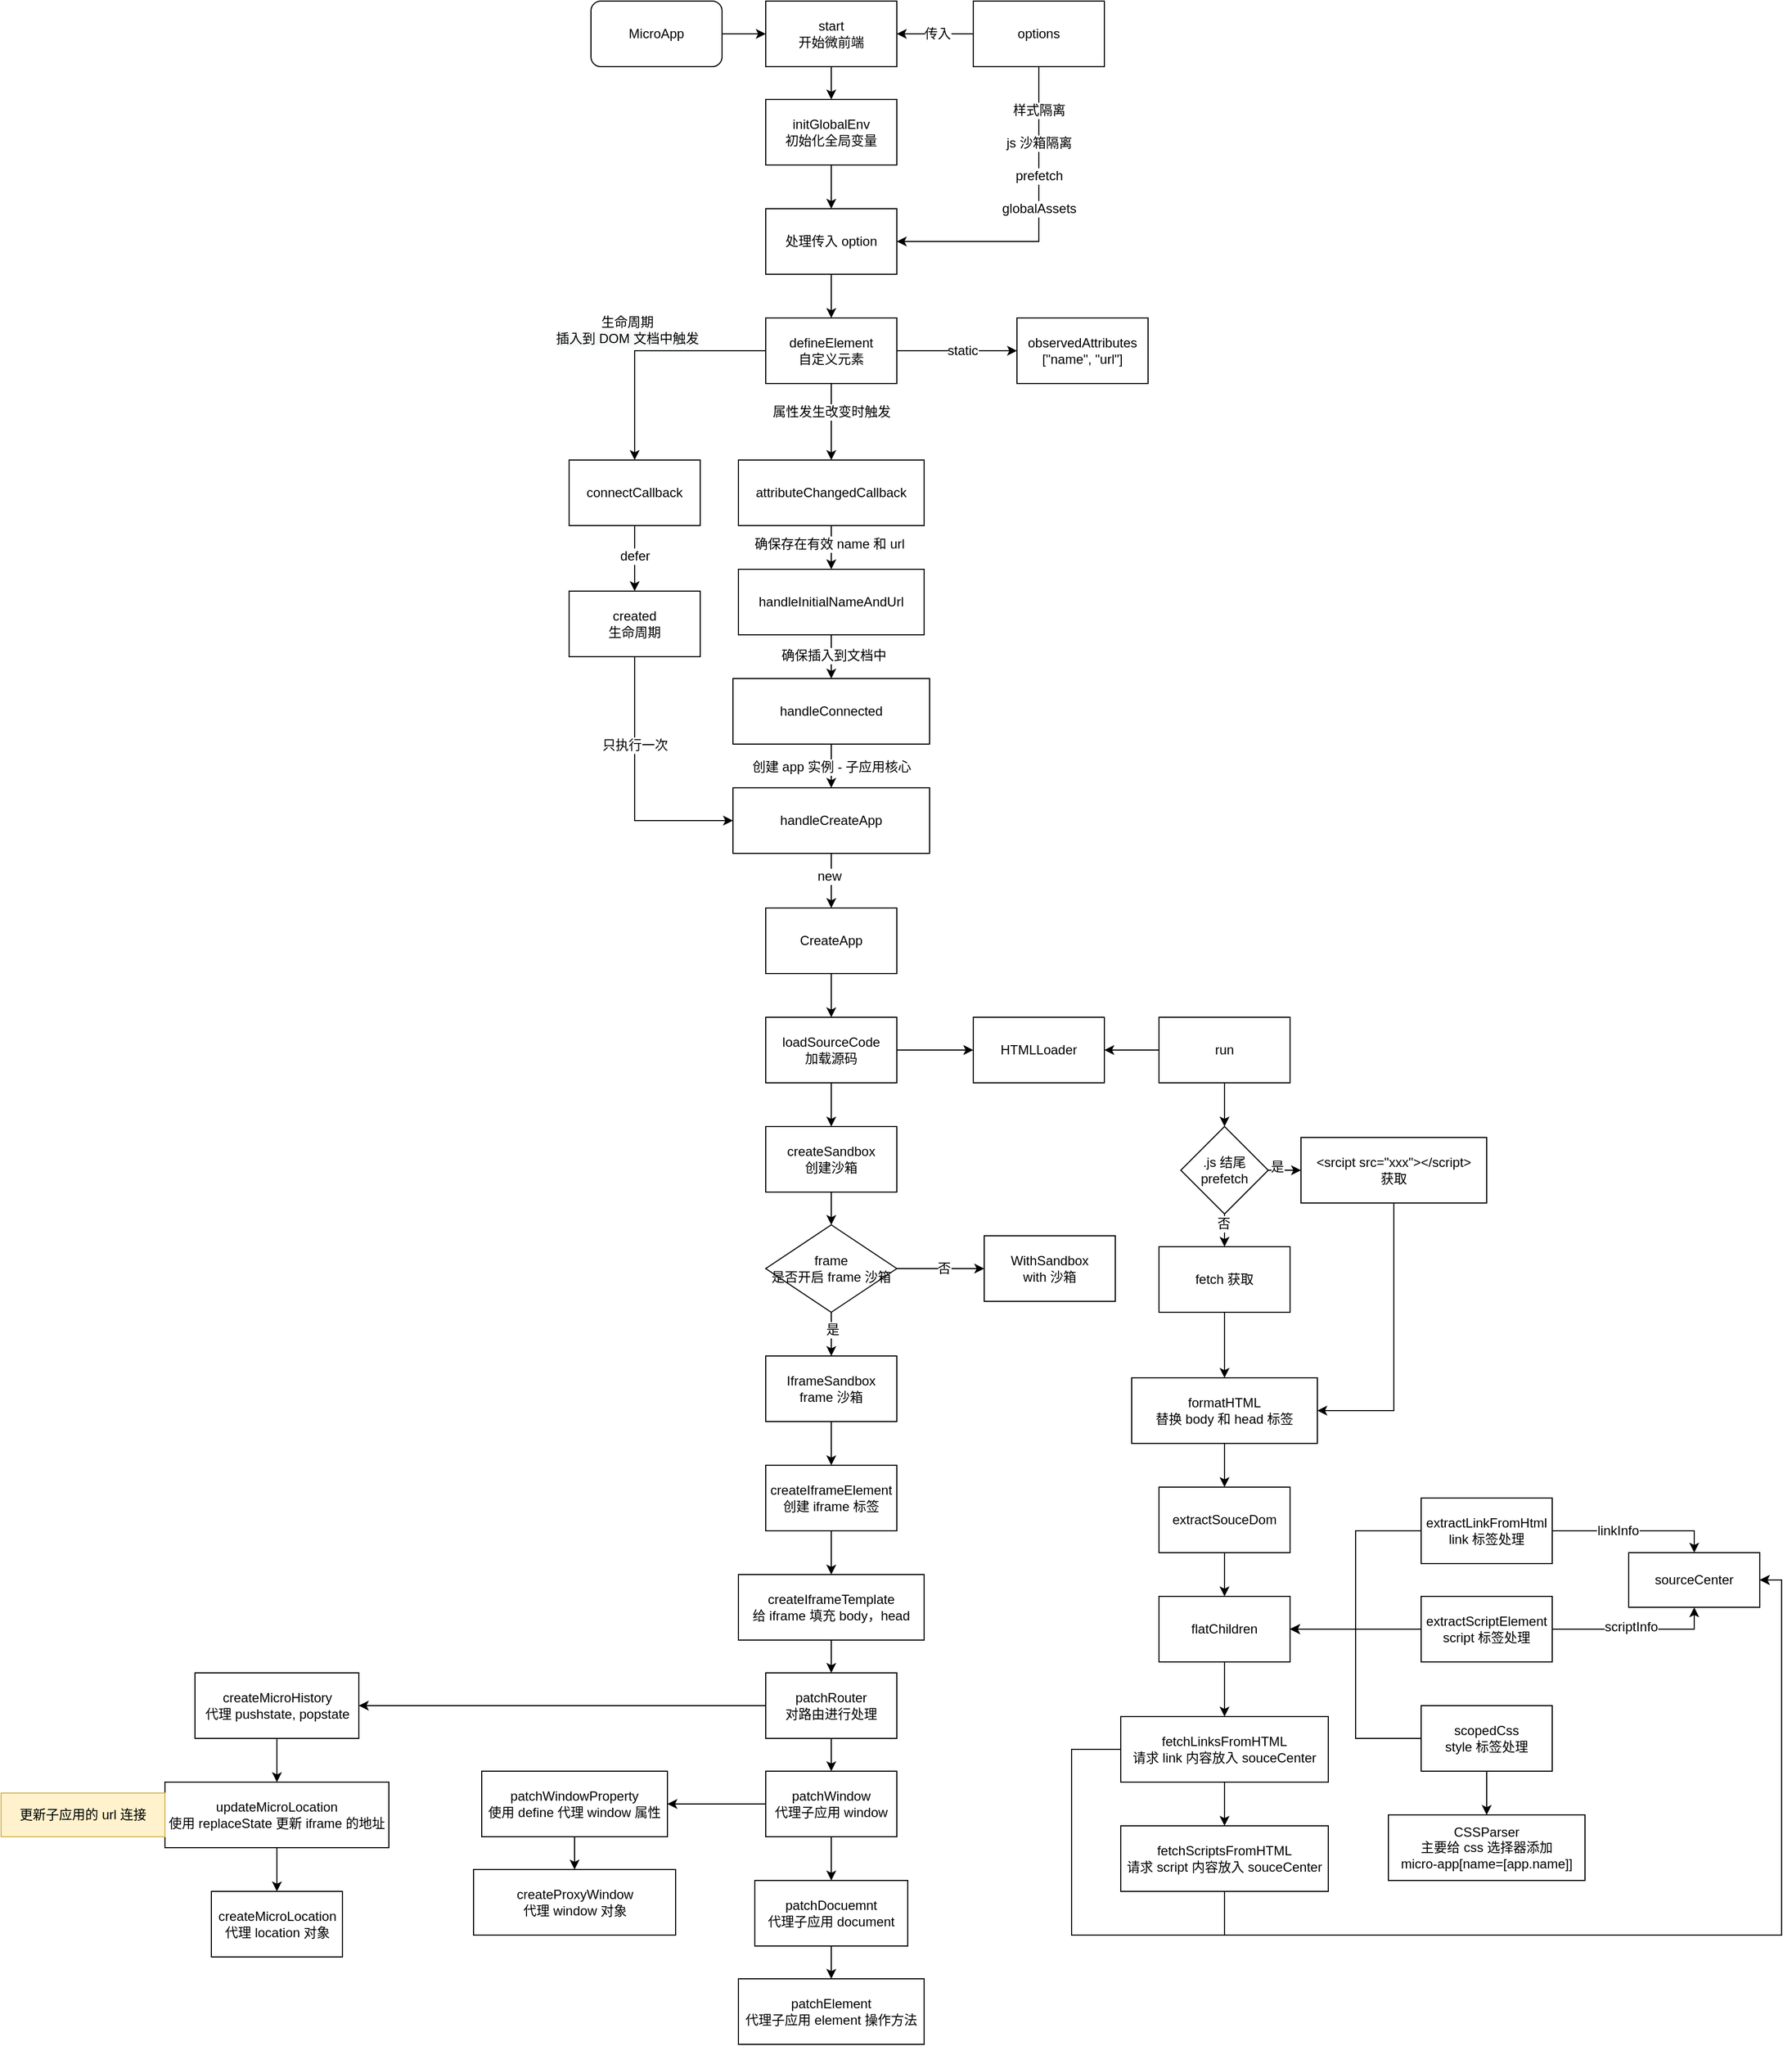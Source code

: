 <mxfile version="12.2.4" pages="1"><diagram id="gnqzPdNYeyF10bEc7W7B" name="Page-1"><mxGraphModel dx="1627" dy="432" grid="1" gridSize="10" guides="1" tooltips="1" connect="1" arrows="1" fold="1" page="1" pageScale="1" pageWidth="827" pageHeight="1169" math="0" shadow="0"><root><mxCell id="0"/><mxCell id="1" parent="0"/><mxCell id="4" style="edgeStyle=orthogonalEdgeStyle;rounded=0;orthogonalLoop=1;jettySize=auto;html=1;" parent="1" source="2" target="3" edge="1"><mxGeometry relative="1" as="geometry"/></mxCell><mxCell id="2" value="MicroApp" style="rounded=1;whiteSpace=wrap;html=1;" parent="1" vertex="1"><mxGeometry x="90" y="120" width="120" height="60" as="geometry"/></mxCell><mxCell id="6" style="edgeStyle=orthogonalEdgeStyle;rounded=0;orthogonalLoop=1;jettySize=auto;html=1;" parent="1" source="3" target="5" edge="1"><mxGeometry relative="1" as="geometry"/></mxCell><mxCell id="3" value="start&lt;br&gt;开始微前端" style="rounded=0;whiteSpace=wrap;html=1;" parent="1" vertex="1"><mxGeometry x="250" y="120" width="120" height="60" as="geometry"/></mxCell><mxCell id="11" style="edgeStyle=orthogonalEdgeStyle;rounded=0;orthogonalLoop=1;jettySize=auto;html=1;" parent="1" source="5" target="10" edge="1"><mxGeometry relative="1" as="geometry"/></mxCell><mxCell id="5" value="initGlobalEnv&lt;br&gt;初始化全局变量" style="rounded=0;whiteSpace=wrap;html=1;" parent="1" vertex="1"><mxGeometry x="250" y="210" width="120" height="60" as="geometry"/></mxCell><mxCell id="9" style="edgeStyle=orthogonalEdgeStyle;rounded=0;orthogonalLoop=1;jettySize=auto;html=1;entryX=1;entryY=0.5;entryDx=0;entryDy=0;" parent="1" source="8" target="3" edge="1"><mxGeometry relative="1" as="geometry"/></mxCell><mxCell id="13" value="传入" style="text;html=1;resizable=0;points=[];align=center;verticalAlign=middle;labelBackgroundColor=#ffffff;" parent="9" vertex="1" connectable="0"><mxGeometry x="-0.048" relative="1" as="geometry"><mxPoint as="offset"/></mxGeometry></mxCell><mxCell id="12" style="edgeStyle=orthogonalEdgeStyle;rounded=0;orthogonalLoop=1;jettySize=auto;html=1;entryX=1;entryY=0.5;entryDx=0;entryDy=0;" parent="1" source="8" target="10" edge="1"><mxGeometry relative="1" as="geometry"><Array as="points"><mxPoint x="500" y="340"/></Array></mxGeometry></mxCell><mxCell id="14" value="样式隔离" style="text;html=1;resizable=0;points=[];align=center;verticalAlign=middle;labelBackgroundColor=#ffffff;" parent="12" vertex="1" connectable="0"><mxGeometry x="-0.622" y="1" relative="1" as="geometry"><mxPoint x="-1" y="-15" as="offset"/></mxGeometry></mxCell><mxCell id="15" value="js 沙箱隔离" style="text;html=1;resizable=0;points=[];align=center;verticalAlign=middle;labelBackgroundColor=#ffffff;" parent="12" vertex="1" connectable="0"><mxGeometry x="-0.408" y="3" relative="1" as="geometry"><mxPoint x="-3" y="-16" as="offset"/></mxGeometry></mxCell><mxCell id="16" value="prefetch" style="text;html=1;resizable=0;points=[];align=center;verticalAlign=middle;labelBackgroundColor=#ffffff;" parent="12" vertex="1" connectable="0"><mxGeometry x="-0.194" y="2" relative="1" as="geometry"><mxPoint x="-2" y="-17" as="offset"/></mxGeometry></mxCell><mxCell id="17" value="globalAssets" style="text;html=1;resizable=0;points=[];align=center;verticalAlign=middle;labelBackgroundColor=#ffffff;" parent="12" vertex="1" connectable="0"><mxGeometry x="-0.049" y="3" relative="1" as="geometry"><mxPoint x="-3" y="-8" as="offset"/></mxGeometry></mxCell><mxCell id="8" value="options" style="rounded=0;whiteSpace=wrap;html=1;" parent="1" vertex="1"><mxGeometry x="440" y="120" width="120" height="60" as="geometry"/></mxCell><mxCell id="19" style="edgeStyle=orthogonalEdgeStyle;rounded=0;orthogonalLoop=1;jettySize=auto;html=1;" parent="1" source="10" target="18" edge="1"><mxGeometry relative="1" as="geometry"/></mxCell><mxCell id="10" value="处理传入 option" style="rounded=0;whiteSpace=wrap;html=1;" parent="1" vertex="1"><mxGeometry x="250" y="310" width="120" height="60" as="geometry"/></mxCell><mxCell id="21" style="edgeStyle=orthogonalEdgeStyle;rounded=0;orthogonalLoop=1;jettySize=auto;html=1;" parent="1" source="18" target="20" edge="1"><mxGeometry relative="1" as="geometry"/></mxCell><mxCell id="22" value="生命周期&lt;br&gt;&lt;span style=&quot;background-color: rgb(248 , 249 , 250)&quot;&gt;插入到 DOM 文档中触发&lt;/span&gt;" style="text;html=1;resizable=0;points=[];align=center;verticalAlign=middle;labelBackgroundColor=#ffffff;" parent="21" vertex="1" connectable="0"><mxGeometry x="0.097" y="20" relative="1" as="geometry"><mxPoint x="-27" y="-20" as="offset"/></mxGeometry></mxCell><mxCell id="24" style="edgeStyle=orthogonalEdgeStyle;rounded=0;orthogonalLoop=1;jettySize=auto;html=1;" parent="1" source="18" target="23" edge="1"><mxGeometry relative="1" as="geometry"/></mxCell><mxCell id="25" value="static" style="text;html=1;resizable=0;points=[];align=center;verticalAlign=middle;labelBackgroundColor=#ffffff;" parent="24" vertex="1" connectable="0"><mxGeometry x="-0.133" y="-2" relative="1" as="geometry"><mxPoint x="12" y="-2" as="offset"/></mxGeometry></mxCell><mxCell id="27" style="edgeStyle=orthogonalEdgeStyle;rounded=0;orthogonalLoop=1;jettySize=auto;html=1;" parent="1" source="18" target="26" edge="1"><mxGeometry relative="1" as="geometry"/></mxCell><mxCell id="28" value="属性发生改变时触发" style="text;html=1;resizable=0;points=[];align=center;verticalAlign=middle;labelBackgroundColor=#ffffff;" parent="27" vertex="1" connectable="0"><mxGeometry x="-0.252" relative="1" as="geometry"><mxPoint as="offset"/></mxGeometry></mxCell><mxCell id="18" value="defineElement&lt;br&gt;自定义元素" style="rounded=0;whiteSpace=wrap;html=1;" parent="1" vertex="1"><mxGeometry x="250" y="410" width="120" height="60" as="geometry"/></mxCell><mxCell id="39" style="edgeStyle=orthogonalEdgeStyle;rounded=0;orthogonalLoop=1;jettySize=auto;html=1;" parent="1" source="20" target="38" edge="1"><mxGeometry relative="1" as="geometry"/></mxCell><mxCell id="40" value="defer" style="text;html=1;resizable=0;points=[];align=center;verticalAlign=middle;labelBackgroundColor=#ffffff;" parent="39" vertex="1" connectable="0"><mxGeometry x="-0.081" relative="1" as="geometry"><mxPoint as="offset"/></mxGeometry></mxCell><mxCell id="20" value="connectCallback" style="rounded=0;whiteSpace=wrap;html=1;" parent="1" vertex="1"><mxGeometry x="70" y="540" width="120" height="60" as="geometry"/></mxCell><mxCell id="23" value="observedAttributes&lt;br&gt;[&quot;name&quot;, &quot;url&quot;]" style="rounded=0;whiteSpace=wrap;html=1;" parent="1" vertex="1"><mxGeometry x="480" y="410" width="120" height="60" as="geometry"/></mxCell><mxCell id="30" style="edgeStyle=orthogonalEdgeStyle;rounded=0;orthogonalLoop=1;jettySize=auto;html=1;" parent="1" source="26" target="29" edge="1"><mxGeometry relative="1" as="geometry"/></mxCell><mxCell id="35" value="确保存在有效 name 和 url" style="text;html=1;resizable=0;points=[];align=center;verticalAlign=middle;labelBackgroundColor=#ffffff;" parent="30" vertex="1" connectable="0"><mxGeometry x="-0.187" y="-2" relative="1" as="geometry"><mxPoint as="offset"/></mxGeometry></mxCell><mxCell id="26" value="attributeChangedCallback&lt;br&gt;" style="rounded=0;whiteSpace=wrap;html=1;" parent="1" vertex="1"><mxGeometry x="225" y="540" width="170" height="60" as="geometry"/></mxCell><mxCell id="32" style="edgeStyle=orthogonalEdgeStyle;rounded=0;orthogonalLoop=1;jettySize=auto;html=1;" parent="1" source="29" target="31" edge="1"><mxGeometry relative="1" as="geometry"/></mxCell><mxCell id="36" value="确保插入到文档中" style="text;html=1;resizable=0;points=[];align=center;verticalAlign=middle;labelBackgroundColor=#ffffff;" parent="32" vertex="1" connectable="0"><mxGeometry x="-0.087" y="2" relative="1" as="geometry"><mxPoint as="offset"/></mxGeometry></mxCell><mxCell id="29" value="handleInitialNameAndUrl" style="rounded=0;whiteSpace=wrap;html=1;" parent="1" vertex="1"><mxGeometry x="225" y="640" width="170" height="60" as="geometry"/></mxCell><mxCell id="34" style="edgeStyle=orthogonalEdgeStyle;rounded=0;orthogonalLoop=1;jettySize=auto;html=1;" parent="1" source="31" target="33" edge="1"><mxGeometry relative="1" as="geometry"/></mxCell><mxCell id="37" value="创建 app 实例 - 子应用核心" style="text;html=1;resizable=0;points=[];align=center;verticalAlign=middle;labelBackgroundColor=#ffffff;" parent="34" vertex="1" connectable="0"><mxGeometry x="-0.287" y="3" relative="1" as="geometry"><mxPoint x="-3" y="6" as="offset"/></mxGeometry></mxCell><mxCell id="31" value="handleConnected" style="rounded=0;whiteSpace=wrap;html=1;" parent="1" vertex="1"><mxGeometry x="220" y="740" width="180" height="60" as="geometry"/></mxCell><mxCell id="44" style="edgeStyle=orthogonalEdgeStyle;rounded=0;orthogonalLoop=1;jettySize=auto;html=1;" parent="1" source="33" target="43" edge="1"><mxGeometry relative="1" as="geometry"/></mxCell><mxCell id="45" value="new" style="text;html=1;resizable=0;points=[];align=center;verticalAlign=middle;labelBackgroundColor=#ffffff;" parent="44" vertex="1" connectable="0"><mxGeometry x="-0.172" y="-2" relative="1" as="geometry"><mxPoint as="offset"/></mxGeometry></mxCell><mxCell id="33" value="handleCreateApp" style="rounded=0;whiteSpace=wrap;html=1;" parent="1" vertex="1"><mxGeometry x="220" y="840" width="180" height="60" as="geometry"/></mxCell><mxCell id="41" style="edgeStyle=orthogonalEdgeStyle;rounded=0;orthogonalLoop=1;jettySize=auto;html=1;entryX=0;entryY=0.5;entryDx=0;entryDy=0;" parent="1" source="38" target="33" edge="1"><mxGeometry relative="1" as="geometry"><Array as="points"><mxPoint x="130" y="870"/></Array></mxGeometry></mxCell><mxCell id="42" value="只执行一次" style="text;html=1;resizable=0;points=[];align=center;verticalAlign=middle;labelBackgroundColor=#ffffff;" parent="41" vertex="1" connectable="0"><mxGeometry x="-0.329" relative="1" as="geometry"><mxPoint as="offset"/></mxGeometry></mxCell><mxCell id="38" value="created&lt;br&gt;生命周期" style="rounded=0;whiteSpace=wrap;html=1;" parent="1" vertex="1"><mxGeometry x="70" y="660" width="120" height="60" as="geometry"/></mxCell><mxCell id="47" style="edgeStyle=orthogonalEdgeStyle;rounded=0;orthogonalLoop=1;jettySize=auto;html=1;" parent="1" source="43" target="46" edge="1"><mxGeometry relative="1" as="geometry"/></mxCell><mxCell id="43" value="CreateApp" style="rounded=0;whiteSpace=wrap;html=1;" parent="1" vertex="1"><mxGeometry x="250" y="950" width="120" height="60" as="geometry"/></mxCell><mxCell id="49" style="edgeStyle=orthogonalEdgeStyle;rounded=0;orthogonalLoop=1;jettySize=auto;html=1;" parent="1" source="46" target="48" edge="1"><mxGeometry relative="1" as="geometry"/></mxCell><mxCell id="61" style="edgeStyle=orthogonalEdgeStyle;rounded=0;orthogonalLoop=1;jettySize=auto;html=1;" parent="1" source="46" target="60" edge="1"><mxGeometry relative="1" as="geometry"/></mxCell><mxCell id="46" value="loadSourceCode&lt;br&gt;加载源码" style="rounded=0;whiteSpace=wrap;html=1;" parent="1" vertex="1"><mxGeometry x="250" y="1050" width="120" height="60" as="geometry"/></mxCell><mxCell id="51" style="edgeStyle=orthogonalEdgeStyle;rounded=0;orthogonalLoop=1;jettySize=auto;html=1;" parent="1" source="48" target="50" edge="1"><mxGeometry relative="1" as="geometry"/></mxCell><mxCell id="48" value="createSandbox&lt;br&gt;创建沙箱" style="rounded=0;whiteSpace=wrap;html=1;" parent="1" vertex="1"><mxGeometry x="250" y="1150" width="120" height="60" as="geometry"/></mxCell><mxCell id="54" style="edgeStyle=orthogonalEdgeStyle;rounded=0;orthogonalLoop=1;jettySize=auto;html=1;" parent="1" source="50" target="53" edge="1"><mxGeometry relative="1" as="geometry"/></mxCell><mxCell id="55" value="否" style="text;html=1;resizable=0;points=[];align=center;verticalAlign=middle;labelBackgroundColor=#ffffff;" parent="54" vertex="1" connectable="0"><mxGeometry x="0.067" relative="1" as="geometry"><mxPoint as="offset"/></mxGeometry></mxCell><mxCell id="56" style="edgeStyle=orthogonalEdgeStyle;rounded=0;orthogonalLoop=1;jettySize=auto;html=1;entryX=0.5;entryY=0;entryDx=0;entryDy=0;" parent="1" source="50" target="52" edge="1"><mxGeometry relative="1" as="geometry"/></mxCell><mxCell id="57" value="是" style="text;html=1;resizable=0;points=[];align=center;verticalAlign=middle;labelBackgroundColor=#ffffff;" parent="56" vertex="1" connectable="0"><mxGeometry x="-0.221" y="1" relative="1" as="geometry"><mxPoint as="offset"/></mxGeometry></mxCell><mxCell id="50" value="frame&lt;br&gt;是否开启 frame 沙箱" style="rhombus;whiteSpace=wrap;html=1;" parent="1" vertex="1"><mxGeometry x="250" y="1240" width="120" height="80" as="geometry"/></mxCell><mxCell id="100" style="edgeStyle=orthogonalEdgeStyle;rounded=0;orthogonalLoop=1;jettySize=auto;html=1;" parent="1" source="52" target="99" edge="1"><mxGeometry relative="1" as="geometry"/></mxCell><mxCell id="52" value="&lt;span&gt;IframeSandbox&lt;/span&gt;&lt;br&gt;&lt;span&gt;frame 沙箱&lt;/span&gt;" style="rounded=0;whiteSpace=wrap;html=1;" parent="1" vertex="1"><mxGeometry x="250" y="1360" width="120" height="60" as="geometry"/></mxCell><mxCell id="53" value="WithSandbox&lt;br&gt;with 沙箱" style="rounded=0;whiteSpace=wrap;html=1;" parent="1" vertex="1"><mxGeometry x="450" y="1250" width="120" height="60" as="geometry"/></mxCell><mxCell id="60" value="HTMLLoader" style="rounded=0;whiteSpace=wrap;html=1;" parent="1" vertex="1"><mxGeometry x="440" y="1050" width="120" height="60" as="geometry"/></mxCell><mxCell id="63" style="edgeStyle=orthogonalEdgeStyle;rounded=0;orthogonalLoop=1;jettySize=auto;html=1;" parent="1" source="62" target="60" edge="1"><mxGeometry relative="1" as="geometry"/></mxCell><mxCell id="65" style="edgeStyle=orthogonalEdgeStyle;rounded=0;orthogonalLoop=1;jettySize=auto;html=1;" parent="1" source="62" target="64" edge="1"><mxGeometry relative="1" as="geometry"/></mxCell><mxCell id="62" value="run" style="rounded=0;whiteSpace=wrap;html=1;" parent="1" vertex="1"><mxGeometry x="610" y="1050" width="120" height="60" as="geometry"/></mxCell><mxCell id="67" style="edgeStyle=orthogonalEdgeStyle;rounded=0;orthogonalLoop=1;jettySize=auto;html=1;" parent="1" source="64" target="66" edge="1"><mxGeometry relative="1" as="geometry"/></mxCell><mxCell id="70" value="是" style="text;html=1;resizable=0;points=[];align=center;verticalAlign=middle;labelBackgroundColor=#ffffff;" parent="67" vertex="1" connectable="0"><mxGeometry x="0.2" y="-4" relative="1" as="geometry"><mxPoint x="-2" y="-7" as="offset"/></mxGeometry></mxCell><mxCell id="69" style="edgeStyle=orthogonalEdgeStyle;rounded=0;orthogonalLoop=1;jettySize=auto;html=1;" parent="1" source="64" target="68" edge="1"><mxGeometry relative="1" as="geometry"/></mxCell><mxCell id="71" value="否" style="text;html=1;resizable=0;points=[];align=center;verticalAlign=middle;labelBackgroundColor=#ffffff;" parent="69" vertex="1" connectable="0"><mxGeometry x="0.2" y="2" relative="1" as="geometry"><mxPoint x="-3" y="-1" as="offset"/></mxGeometry></mxCell><mxCell id="64" value=".js 结尾&lt;br&gt;prefetch" style="rhombus;whiteSpace=wrap;html=1;" parent="1" vertex="1"><mxGeometry x="630" y="1150" width="80" height="80" as="geometry"/></mxCell><mxCell id="74" style="edgeStyle=orthogonalEdgeStyle;rounded=0;orthogonalLoop=1;jettySize=auto;html=1;entryX=1;entryY=0.5;entryDx=0;entryDy=0;" parent="1" source="66" target="72" edge="1"><mxGeometry relative="1" as="geometry"/></mxCell><mxCell id="66" value="&amp;lt;srcipt src=&quot;xxx&quot;&amp;gt;&amp;lt;/script&amp;gt;&lt;br&gt;获取" style="rounded=0;whiteSpace=wrap;html=1;" parent="1" vertex="1"><mxGeometry x="740" y="1160" width="170" height="60" as="geometry"/></mxCell><mxCell id="73" style="edgeStyle=orthogonalEdgeStyle;rounded=0;orthogonalLoop=1;jettySize=auto;html=1;" parent="1" source="68" target="72" edge="1"><mxGeometry relative="1" as="geometry"/></mxCell><mxCell id="68" value="fetch 获取" style="rounded=0;whiteSpace=wrap;html=1;" parent="1" vertex="1"><mxGeometry x="610" y="1260" width="120" height="60" as="geometry"/></mxCell><mxCell id="76" style="edgeStyle=orthogonalEdgeStyle;rounded=0;orthogonalLoop=1;jettySize=auto;html=1;entryX=0.5;entryY=0;entryDx=0;entryDy=0;" parent="1" source="72" target="75" edge="1"><mxGeometry relative="1" as="geometry"/></mxCell><mxCell id="72" value="formatHTML&lt;br&gt;替换 body 和 head 标签" style="rounded=0;whiteSpace=wrap;html=1;" parent="1" vertex="1"><mxGeometry x="585" y="1380" width="170" height="60" as="geometry"/></mxCell><mxCell id="78" style="edgeStyle=orthogonalEdgeStyle;rounded=0;orthogonalLoop=1;jettySize=auto;html=1;entryX=0.5;entryY=0;entryDx=0;entryDy=0;" parent="1" source="75" target="77" edge="1"><mxGeometry relative="1" as="geometry"/></mxCell><mxCell id="75" value="extractSouceDom" style="rounded=0;whiteSpace=wrap;html=1;" parent="1" vertex="1"><mxGeometry x="610" y="1480" width="120" height="60" as="geometry"/></mxCell><mxCell id="94" style="edgeStyle=orthogonalEdgeStyle;rounded=0;orthogonalLoop=1;jettySize=auto;html=1;" parent="1" source="77" target="93" edge="1"><mxGeometry relative="1" as="geometry"/></mxCell><mxCell id="77" value="flatChildren" style="rounded=0;whiteSpace=wrap;html=1;" parent="1" vertex="1"><mxGeometry x="610" y="1580" width="120" height="60" as="geometry"/></mxCell><mxCell id="80" style="edgeStyle=orthogonalEdgeStyle;rounded=0;orthogonalLoop=1;jettySize=auto;html=1;entryX=1;entryY=0.5;entryDx=0;entryDy=0;" parent="1" source="79" target="77" edge="1"><mxGeometry relative="1" as="geometry"/></mxCell><mxCell id="86" style="edgeStyle=orthogonalEdgeStyle;rounded=0;orthogonalLoop=1;jettySize=auto;html=1;entryX=0.5;entryY=0;entryDx=0;entryDy=0;" parent="1" source="79" target="85" edge="1"><mxGeometry relative="1" as="geometry"/></mxCell><mxCell id="88" value="linkInfo" style="text;html=1;resizable=0;points=[];align=center;verticalAlign=middle;labelBackgroundColor=#ffffff;" parent="86" vertex="1" connectable="0"><mxGeometry x="0.037" y="2" relative="1" as="geometry"><mxPoint x="-18" y="2" as="offset"/></mxGeometry></mxCell><mxCell id="79" value="extractLinkFromHtml&lt;br&gt;link 标签处理" style="rounded=0;whiteSpace=wrap;html=1;" parent="1" vertex="1"><mxGeometry x="850" y="1490" width="120" height="60" as="geometry"/></mxCell><mxCell id="83" style="edgeStyle=orthogonalEdgeStyle;rounded=0;orthogonalLoop=1;jettySize=auto;html=1;" parent="1" source="81" target="77" edge="1"><mxGeometry relative="1" as="geometry"><Array as="points"><mxPoint x="790" y="1710"/><mxPoint x="790" y="1610"/></Array></mxGeometry></mxCell><mxCell id="92" style="edgeStyle=orthogonalEdgeStyle;rounded=0;orthogonalLoop=1;jettySize=auto;html=1;" parent="1" source="81" target="90" edge="1"><mxGeometry relative="1" as="geometry"/></mxCell><mxCell id="81" value="scopedCss&lt;br&gt;style 标签处理" style="rounded=0;whiteSpace=wrap;html=1;" parent="1" vertex="1"><mxGeometry x="850" y="1680" width="120" height="60" as="geometry"/></mxCell><mxCell id="84" style="edgeStyle=orthogonalEdgeStyle;rounded=0;orthogonalLoop=1;jettySize=auto;html=1;entryX=1;entryY=0.5;entryDx=0;entryDy=0;" parent="1" source="82" target="77" edge="1"><mxGeometry relative="1" as="geometry"/></mxCell><mxCell id="87" style="edgeStyle=orthogonalEdgeStyle;rounded=0;orthogonalLoop=1;jettySize=auto;html=1;entryX=0.5;entryY=1;entryDx=0;entryDy=0;" parent="1" source="82" target="85" edge="1"><mxGeometry relative="1" as="geometry"/></mxCell><mxCell id="89" value="scriptInfo" style="text;html=1;resizable=0;points=[];align=center;verticalAlign=middle;labelBackgroundColor=#ffffff;" parent="87" vertex="1" connectable="0"><mxGeometry x="-0.043" y="2" relative="1" as="geometry"><mxPoint as="offset"/></mxGeometry></mxCell><mxCell id="82" value="extractScriptElement&lt;br&gt;script 标签处理" style="rounded=0;whiteSpace=wrap;html=1;" parent="1" vertex="1"><mxGeometry x="850" y="1580" width="120" height="60" as="geometry"/></mxCell><mxCell id="85" value="sourceCenter" style="rounded=0;whiteSpace=wrap;html=1;" parent="1" vertex="1"><mxGeometry x="1040" y="1540" width="120" height="50" as="geometry"/></mxCell><mxCell id="90" value="CSSParser&lt;br&gt;主要给 css 选择器添加&lt;br&gt;micro-app[name=[app.name]]&lt;br&gt;" style="rounded=0;whiteSpace=wrap;html=1;" parent="1" vertex="1"><mxGeometry x="820" y="1780" width="180" height="60" as="geometry"/></mxCell><mxCell id="96" style="edgeStyle=orthogonalEdgeStyle;rounded=0;orthogonalLoop=1;jettySize=auto;html=1;" parent="1" source="93" target="95" edge="1"><mxGeometry relative="1" as="geometry"/></mxCell><mxCell id="97" style="edgeStyle=orthogonalEdgeStyle;rounded=0;orthogonalLoop=1;jettySize=auto;html=1;entryX=1;entryY=0.5;entryDx=0;entryDy=0;" parent="1" source="93" target="85" edge="1"><mxGeometry relative="1" as="geometry"><Array as="points"><mxPoint x="530" y="1720"/><mxPoint x="530" y="1890"/><mxPoint x="1180" y="1890"/><mxPoint x="1180" y="1565"/></Array></mxGeometry></mxCell><mxCell id="93" value="fetchLinksFromHTML&lt;br&gt;请求 link 内容放入 souceCenter" style="rounded=0;whiteSpace=wrap;html=1;" parent="1" vertex="1"><mxGeometry x="575" y="1690" width="190" height="60" as="geometry"/></mxCell><mxCell id="98" style="edgeStyle=orthogonalEdgeStyle;rounded=0;orthogonalLoop=1;jettySize=auto;html=1;entryX=1;entryY=0.5;entryDx=0;entryDy=0;" parent="1" source="95" target="85" edge="1"><mxGeometry relative="1" as="geometry"><Array as="points"><mxPoint x="670" y="1890"/><mxPoint x="1180" y="1890"/><mxPoint x="1180" y="1565"/></Array></mxGeometry></mxCell><mxCell id="95" value="fetchScriptsFromHTML&lt;br&gt;请求 script 内容放入 souceCenter" style="rounded=0;whiteSpace=wrap;html=1;" parent="1" vertex="1"><mxGeometry x="575" y="1790" width="190" height="60" as="geometry"/></mxCell><mxCell id="102" style="edgeStyle=orthogonalEdgeStyle;rounded=0;orthogonalLoop=1;jettySize=auto;html=1;entryX=0.5;entryY=0;entryDx=0;entryDy=0;" parent="1" source="99" target="101" edge="1"><mxGeometry relative="1" as="geometry"/></mxCell><mxCell id="99" value="createIframeElement&lt;br&gt;创建 iframe 标签" style="rounded=0;whiteSpace=wrap;html=1;" parent="1" vertex="1"><mxGeometry x="250" y="1460" width="120" height="60" as="geometry"/></mxCell><mxCell id="104" style="edgeStyle=orthogonalEdgeStyle;rounded=0;orthogonalLoop=1;jettySize=auto;html=1;" parent="1" source="101" target="103" edge="1"><mxGeometry relative="1" as="geometry"/></mxCell><mxCell id="101" value="createIframeTemplate&lt;br&gt;给 iframe 填充 body，head" style="rounded=0;whiteSpace=wrap;html=1;" parent="1" vertex="1"><mxGeometry x="225" y="1560" width="170" height="60" as="geometry"/></mxCell><mxCell id="108" style="edgeStyle=orthogonalEdgeStyle;rounded=0;orthogonalLoop=1;jettySize=auto;html=1;" parent="1" source="103" target="105" edge="1"><mxGeometry relative="1" as="geometry"/></mxCell><mxCell id="112" style="edgeStyle=orthogonalEdgeStyle;rounded=0;orthogonalLoop=1;jettySize=auto;html=1;" parent="1" source="103" target="111" edge="1"><mxGeometry relative="1" as="geometry"/></mxCell><mxCell id="103" value="patchRouter&lt;br&gt;对路由进行处理" style="rounded=0;whiteSpace=wrap;html=1;" parent="1" vertex="1"><mxGeometry x="250" y="1650" width="120" height="60" as="geometry"/></mxCell><mxCell id="109" style="edgeStyle=orthogonalEdgeStyle;rounded=0;orthogonalLoop=1;jettySize=auto;html=1;" parent="1" source="105" target="106" edge="1"><mxGeometry relative="1" as="geometry"/></mxCell><mxCell id="120" style="edgeStyle=orthogonalEdgeStyle;rounded=0;orthogonalLoop=1;jettySize=auto;html=1;" parent="1" source="105" target="119" edge="1"><mxGeometry relative="1" as="geometry"/></mxCell><mxCell id="105" value="patchWindow&lt;br&gt;代理子应用 window" style="rounded=0;whiteSpace=wrap;html=1;" parent="1" vertex="1"><mxGeometry x="250" y="1740" width="120" height="60" as="geometry"/></mxCell><mxCell id="110" style="edgeStyle=orthogonalEdgeStyle;rounded=0;orthogonalLoop=1;jettySize=auto;html=1;" parent="1" source="106" target="107" edge="1"><mxGeometry relative="1" as="geometry"/></mxCell><mxCell id="106" value="patchDocuemnt&lt;br&gt;代理子应用 document" style="rounded=0;whiteSpace=wrap;html=1;" parent="1" vertex="1"><mxGeometry x="240" y="1840" width="140" height="60" as="geometry"/></mxCell><mxCell id="107" value="patchElement&lt;br&gt;代理子应用 element 操作方法" style="rounded=0;whiteSpace=wrap;html=1;" parent="1" vertex="1"><mxGeometry x="225" y="1930" width="170" height="60" as="geometry"/></mxCell><mxCell id="114" style="edgeStyle=orthogonalEdgeStyle;rounded=0;orthogonalLoop=1;jettySize=auto;html=1;" parent="1" source="111" target="113" edge="1"><mxGeometry relative="1" as="geometry"/></mxCell><mxCell id="111" value="createMicroHistory&lt;br&gt;代理 pushstate, popstate" style="rounded=0;whiteSpace=wrap;html=1;" parent="1" vertex="1"><mxGeometry x="-272.5" y="1650" width="150" height="60" as="geometry"/></mxCell><mxCell id="117" style="edgeStyle=orthogonalEdgeStyle;rounded=0;orthogonalLoop=1;jettySize=auto;html=1;" parent="1" source="113" target="116" edge="1"><mxGeometry relative="1" as="geometry"/></mxCell><mxCell id="116" value="createMicroLocation&lt;br&gt;代理 location 对象" style="rounded=0;whiteSpace=wrap;html=1;" parent="1" vertex="1"><mxGeometry x="-257.5" y="1850" width="120" height="60" as="geometry"/></mxCell><mxCell id="118" value="" style="group" parent="1" vertex="1" connectable="0"><mxGeometry x="-450" y="1750" width="355" height="60" as="geometry"/></mxCell><mxCell id="113" value="updateMicroLocation&lt;br&gt;使用 replaceState 更新 iframe 的地址" style="rounded=0;whiteSpace=wrap;html=1;" parent="118" vertex="1"><mxGeometry x="150" width="205" height="60" as="geometry"/></mxCell><mxCell id="115" value="更新子应用的 url 连接" style="text;html=1;strokeColor=#d6b656;fillColor=#fff2cc;align=center;verticalAlign=middle;whiteSpace=wrap;rounded=0;" parent="118" vertex="1"><mxGeometry y="10" width="150" height="40" as="geometry"/></mxCell><mxCell id="122" style="edgeStyle=orthogonalEdgeStyle;rounded=0;orthogonalLoop=1;jettySize=auto;html=1;" parent="1" source="119" target="121" edge="1"><mxGeometry relative="1" as="geometry"/></mxCell><mxCell id="119" value="patchWindowProperty&lt;br&gt;使用 define 代理 window 属性" style="rounded=0;whiteSpace=wrap;html=1;" parent="1" vertex="1"><mxGeometry x="-10" y="1740" width="170" height="60" as="geometry"/></mxCell><mxCell id="121" value="createProxyWindow&lt;br&gt;代理 window 对象" style="rounded=0;whiteSpace=wrap;html=1;" parent="1" vertex="1"><mxGeometry x="-17.5" y="1830" width="185" height="60" as="geometry"/></mxCell></root></mxGraphModel></diagram></mxfile>